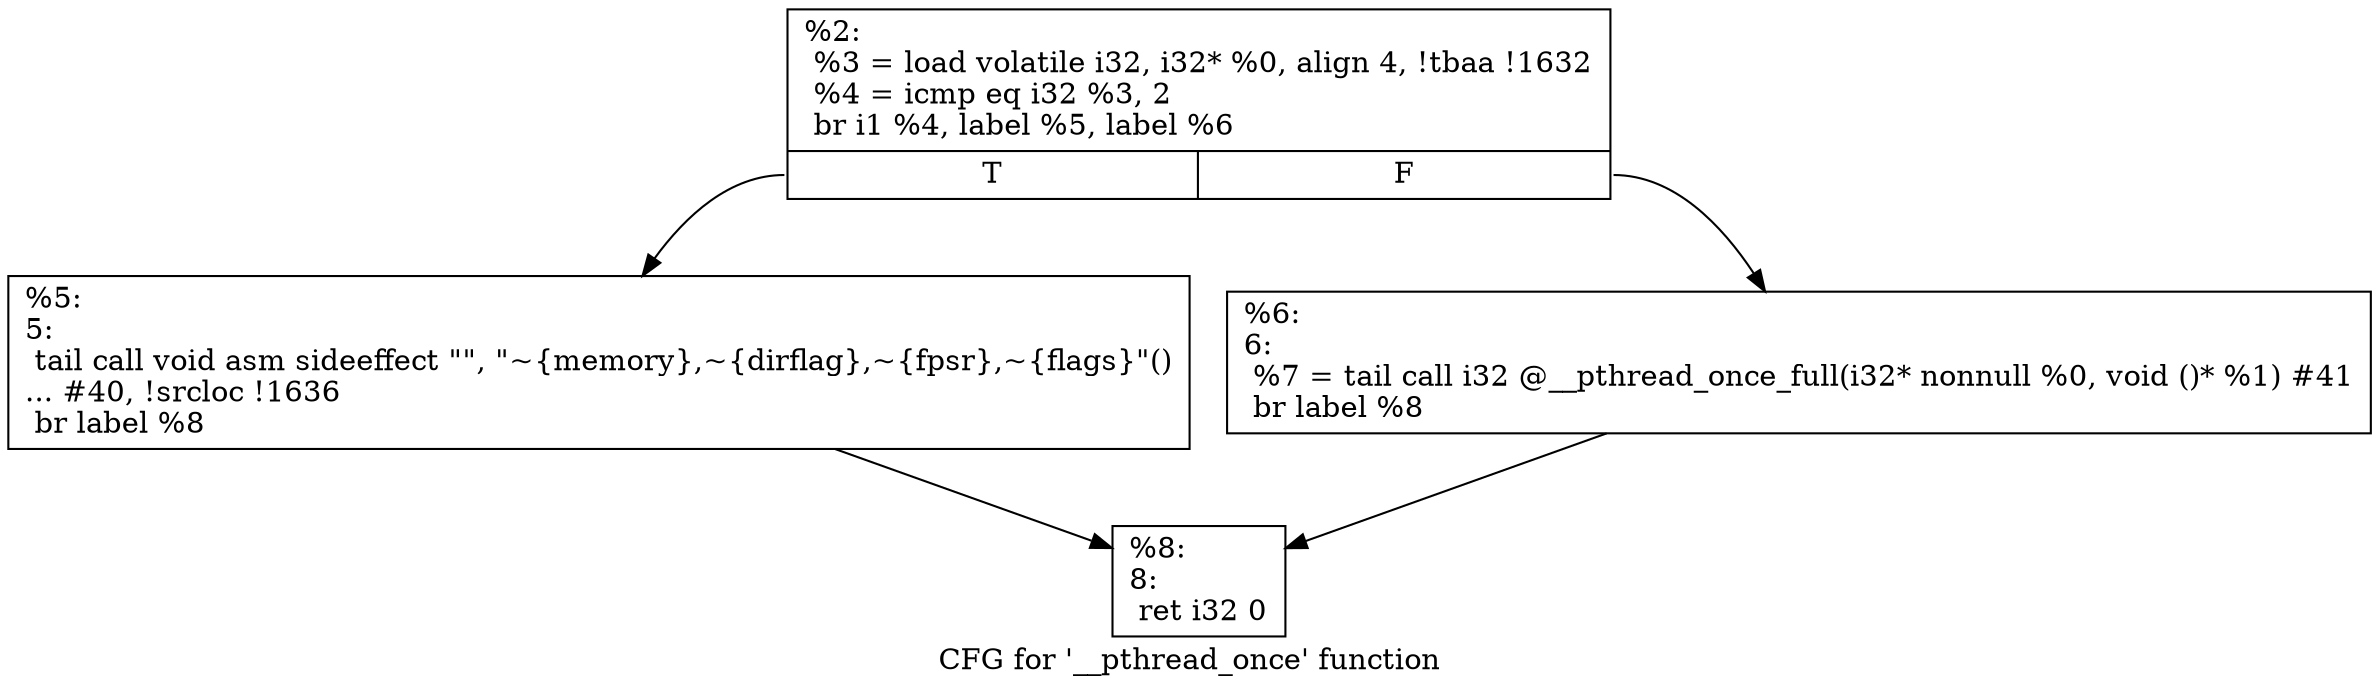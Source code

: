 digraph "CFG for '__pthread_once' function" {
	label="CFG for '__pthread_once' function";

	Node0x1a09990 [shape=record,label="{%2:\l  %3 = load volatile i32, i32* %0, align 4, !tbaa !1632\l  %4 = icmp eq i32 %3, 2\l  br i1 %4, label %5, label %6\l|{<s0>T|<s1>F}}"];
	Node0x1a09990:s0 -> Node0x1a09a40;
	Node0x1a09990:s1 -> Node0x1a09a90;
	Node0x1a09a40 [shape=record,label="{%5:\l5:                                                \l  tail call void asm sideeffect \"\", \"~\{memory\},~\{dirflag\},~\{fpsr\},~\{flags\}\"()\l... #40, !srcloc !1636\l  br label %8\l}"];
	Node0x1a09a40 -> Node0x1a09ae0;
	Node0x1a09a90 [shape=record,label="{%6:\l6:                                                \l  %7 = tail call i32 @__pthread_once_full(i32* nonnull %0, void ()* %1) #41\l  br label %8\l}"];
	Node0x1a09a90 -> Node0x1a09ae0;
	Node0x1a09ae0 [shape=record,label="{%8:\l8:                                                \l  ret i32 0\l}"];
}

